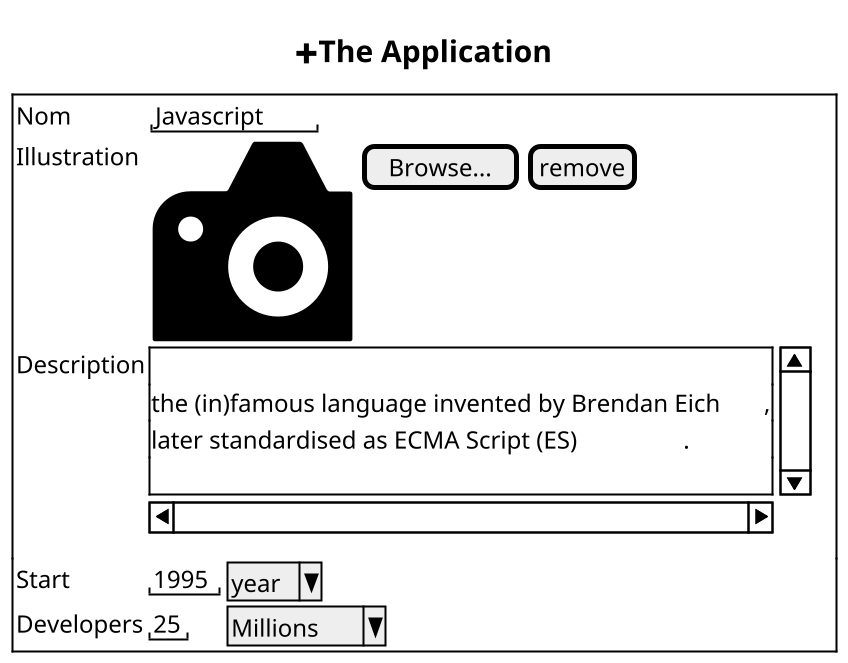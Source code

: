 @startuml
' (c) XXXX, 2999
salt
{

  title  <size:15><&plus>The Application
  scale 2
  {+
    {
      Nom | "Javascript"
      Illustration | { <size:150><&camera-slr>  | [Browse...] | [remove] }
      Description | {S
                    .
                    the (in)famous language invented by Brendan Eich       ,
                    later standardised as ECMA Script (ES)                 .
                    .
                    }
    }
    {
      Start | "1995" | ^year^
      Developers | "25" | ^Millions^
    }
  }

}
@enduml
